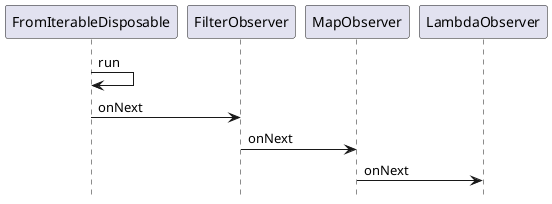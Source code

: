 @startuml
hide footbox
FromIterableDisposable -> FromIterableDisposable : run
FromIterableDisposable -> FilterObserver : onNext
FilterObserver -> MapObserver: onNext
MapObserver -> LambdaObserver : onNext
@enduml